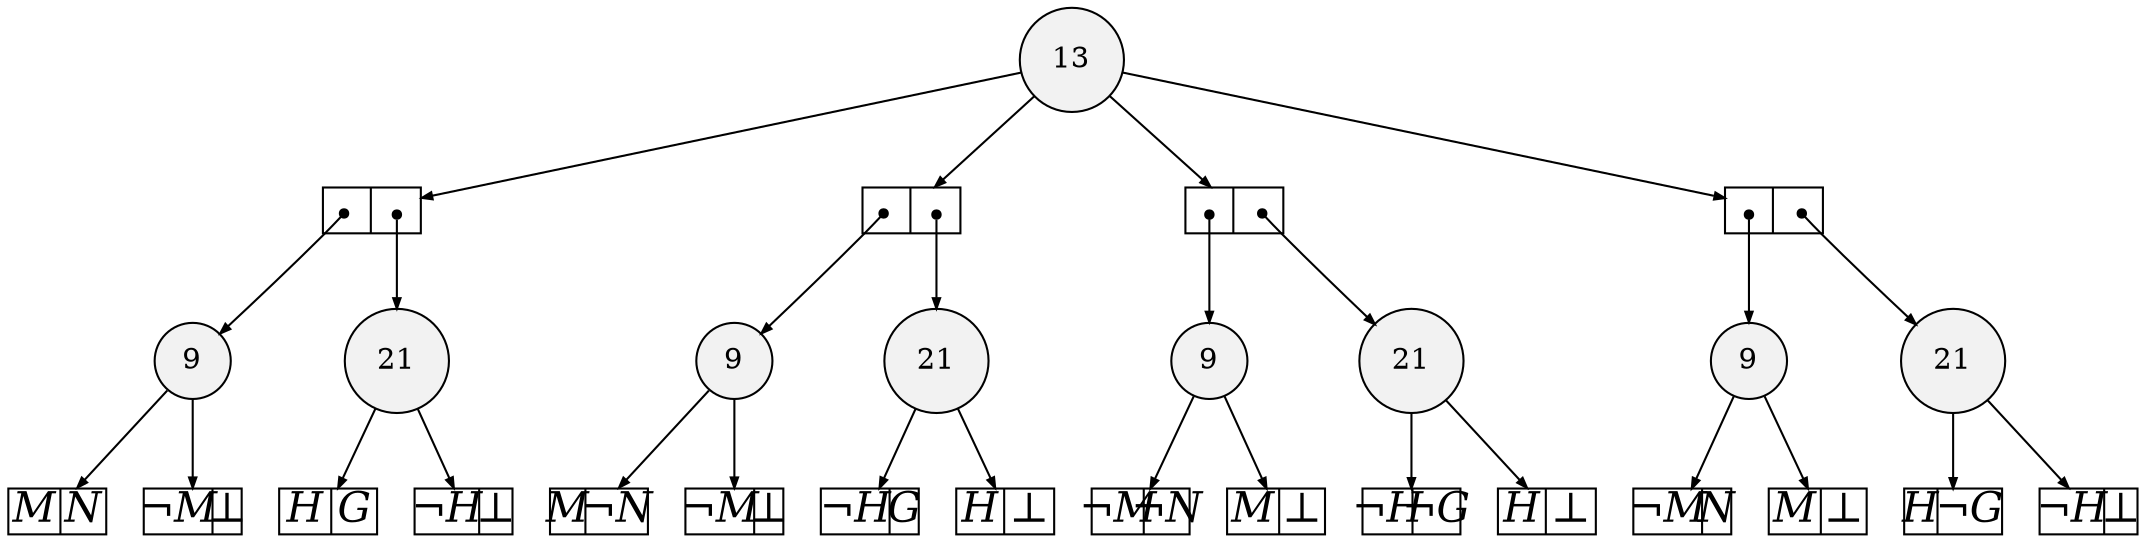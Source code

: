 
digraph sdd {

overlap=false

{rank=same; n127 n121 n106 n62 }
{rank=same; n130 }
{rank=same; n124 n122 n107 n63 }

n127 [label= "21",style=filled,fillcolor=gray95,shape=circle,height=.25,width=.25]; 
n127e0
      [label= "<L>H|<R>G",
      shape=record,
      fontsize=20,
      fontname="Times-Italic",
      fillcolor=white,
      style=filled,
      fixedsize=true,
      height=.30, 
      width=.65];

n127->n127e0 [arrowsize=.50];
n127e1
      [label= "<L>&not;H|<R>&#8869;",
      shape=record,
      fontsize=20,
      fontname="Times-Italic",
      fillcolor=white,
      style=filled,
      fixedsize=true,
      height=.30, 
      width=.65];

n127->n127e1 [arrowsize=.50];
n121 [label= "21",style=filled,fillcolor=gray95,shape=circle,height=.25,width=.25]; 
n121e0
      [label= "<L>&not;H|<R>G",
      shape=record,
      fontsize=20,
      fontname="Times-Italic",
      fillcolor=white,
      style=filled,
      fixedsize=true,
      height=.30, 
      width=.65];

n121->n121e0 [arrowsize=.50];
n121e1
      [label= "<L>H|<R>&#8869;",
      shape=record,
      fontsize=20,
      fontname="Times-Italic",
      fillcolor=white,
      style=filled,
      fixedsize=true,
      height=.30, 
      width=.65];

n121->n121e1 [arrowsize=.50];
n106 [label= "21",style=filled,fillcolor=gray95,shape=circle,height=.25,width=.25]; 
n106e0
      [label= "<L>&not;H|<R>&not;G",
      shape=record,
      fontsize=20,
      fontname="Times-Italic",
      fillcolor=white,
      style=filled,
      fixedsize=true,
      height=.30, 
      width=.65];

n106->n106e0 [arrowsize=.50];
n106e1
      [label= "<L>H|<R>&#8869;",
      shape=record,
      fontsize=20,
      fontname="Times-Italic",
      fillcolor=white,
      style=filled,
      fixedsize=true,
      height=.30, 
      width=.65];

n106->n106e1 [arrowsize=.50];
n62 [label= "21",style=filled,fillcolor=gray95,shape=circle,height=.25,width=.25]; 
n62e0
      [label= "<L>H|<R>&not;G",
      shape=record,
      fontsize=20,
      fontname="Times-Italic",
      fillcolor=white,
      style=filled,
      fixedsize=true,
      height=.30, 
      width=.65];

n62->n62e0 [arrowsize=.50];
n62e1
      [label= "<L>&not;H|<R>&#8869;",
      shape=record,
      fontsize=20,
      fontname="Times-Italic",
      fillcolor=white,
      style=filled,
      fixedsize=true,
      height=.30, 
      width=.65];

n62->n62e1 [arrowsize=.50];
n130 [label= "13",style=filled,fillcolor=gray95,shape=circle,height=.25,width=.25]; 
n130e0
      [label= "<L>|<R>",
      shape=record,
      fontsize=20,
      fontname="Times-Italic",
      fillcolor=white,
      style=filled,
      fixedsize=true,
      height=.30, 
      width=.65];

n130->n130e0 [arrowsize=.50];
n130e0:L:c->n124 [arrowsize=.50,tailclip=false,arrowtail=dot,dir=both];
n130e0:R:c->n127 [arrowsize=.50,tailclip=false,arrowtail=dot,dir=both];
n130e1
      [label= "<L>|<R>",
      shape=record,
      fontsize=20,
      fontname="Times-Italic",
      fillcolor=white,
      style=filled,
      fixedsize=true,
      height=.30, 
      width=.65];

n130->n130e1 [arrowsize=.50];
n130e1:L:c->n122 [arrowsize=.50,tailclip=false,arrowtail=dot,dir=both];
n130e1:R:c->n121 [arrowsize=.50,tailclip=false,arrowtail=dot,dir=both];
n130e2
      [label= "<L>|<R>",
      shape=record,
      fontsize=20,
      fontname="Times-Italic",
      fillcolor=white,
      style=filled,
      fixedsize=true,
      height=.30, 
      width=.65];

n130->n130e2 [arrowsize=.50];
n130e2:L:c->n107 [arrowsize=.50,tailclip=false,arrowtail=dot,dir=both];
n130e2:R:c->n106 [arrowsize=.50,tailclip=false,arrowtail=dot,dir=both];
n130e3
      [label= "<L>|<R>",
      shape=record,
      fontsize=20,
      fontname="Times-Italic",
      fillcolor=white,
      style=filled,
      fixedsize=true,
      height=.30, 
      width=.65];

n130->n130e3 [arrowsize=.50];
n130e3:L:c->n63 [arrowsize=.50,tailclip=false,arrowtail=dot,dir=both];
n130e3:R:c->n62 [arrowsize=.50,tailclip=false,arrowtail=dot,dir=both];
n124 [label= "9",style=filled,fillcolor=gray95,shape=circle,height=.25,width=.25]; 
n124e0
      [label= "<L>M|<R>N",
      shape=record,
      fontsize=20,
      fontname="Times-Italic",
      fillcolor=white,
      style=filled,
      fixedsize=true,
      height=.30, 
      width=.65];

n124->n124e0 [arrowsize=.50];
n124e1
      [label= "<L>&not;M|<R>&#8869;",
      shape=record,
      fontsize=20,
      fontname="Times-Italic",
      fillcolor=white,
      style=filled,
      fixedsize=true,
      height=.30, 
      width=.65];

n124->n124e1 [arrowsize=.50];
n122 [label= "9",style=filled,fillcolor=gray95,shape=circle,height=.25,width=.25]; 
n122e0
      [label= "<L>M|<R>&not;N",
      shape=record,
      fontsize=20,
      fontname="Times-Italic",
      fillcolor=white,
      style=filled,
      fixedsize=true,
      height=.30, 
      width=.65];

n122->n122e0 [arrowsize=.50];
n122e1
      [label= "<L>&not;M|<R>&#8869;",
      shape=record,
      fontsize=20,
      fontname="Times-Italic",
      fillcolor=white,
      style=filled,
      fixedsize=true,
      height=.30, 
      width=.65];

n122->n122e1 [arrowsize=.50];
n107 [label= "9",style=filled,fillcolor=gray95,shape=circle,height=.25,width=.25]; 
n107e0
      [label= "<L>&not;M|<R>&not;N",
      shape=record,
      fontsize=20,
      fontname="Times-Italic",
      fillcolor=white,
      style=filled,
      fixedsize=true,
      height=.30, 
      width=.65];

n107->n107e0 [arrowsize=.50];
n107e1
      [label= "<L>M|<R>&#8869;",
      shape=record,
      fontsize=20,
      fontname="Times-Italic",
      fillcolor=white,
      style=filled,
      fixedsize=true,
      height=.30, 
      width=.65];

n107->n107e1 [arrowsize=.50];
n63 [label= "9",style=filled,fillcolor=gray95,shape=circle,height=.25,width=.25]; 
n63e0
      [label= "<L>&not;M|<R>N",
      shape=record,
      fontsize=20,
      fontname="Times-Italic",
      fillcolor=white,
      style=filled,
      fixedsize=true,
      height=.30, 
      width=.65];

n63->n63e0 [arrowsize=.50];
n63e1
      [label= "<L>M|<R>&#8869;",
      shape=record,
      fontsize=20,
      fontname="Times-Italic",
      fillcolor=white,
      style=filled,
      fixedsize=true,
      height=.30, 
      width=.65];

n63->n63e1 [arrowsize=.50];


}